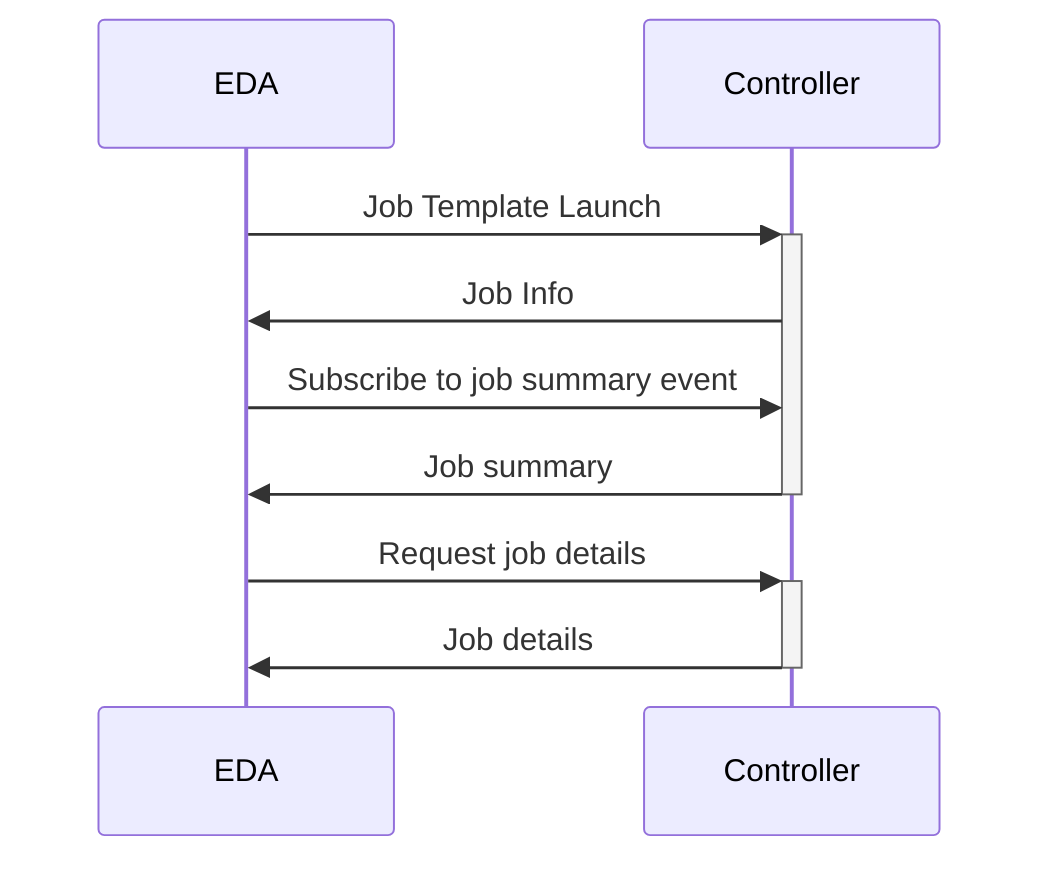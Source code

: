 sequenceDiagram
    EDA->>+Controller: Job Template Launch
    Controller->>EDA: Job Info
    EDA->>Controller: Subscribe to job summary event
    Controller->>-EDA: Job summary
    EDA->>+Controller: Request job details
    Controller->>-EDA: Job details